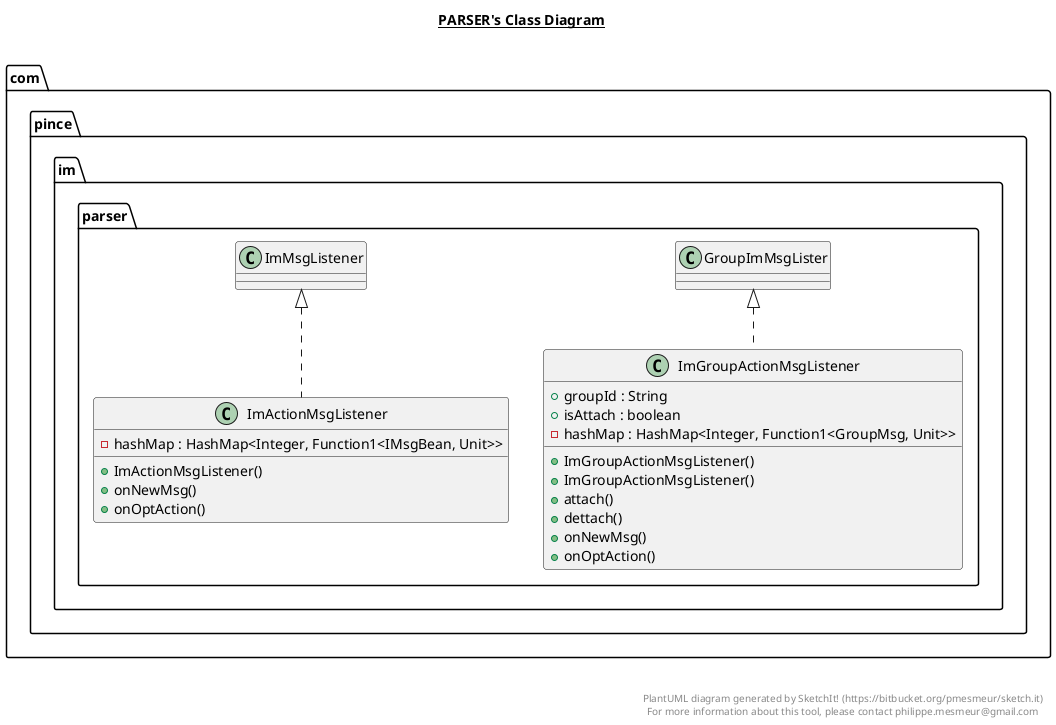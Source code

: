 @startuml

title __PARSER's Class Diagram__\n

  namespace com.pince.im.parser {
    class com.pince.im.parser.ImActionMsgListener {
        - hashMap : HashMap<Integer, Function1<IMsgBean, Unit>>
        + ImActionMsgListener()
        + onNewMsg()
        + onOptAction()
    }
  }
  

  namespace com.pince.im.parser {
    class com.pince.im.parser.ImGroupActionMsgListener {
        + groupId : String
        + isAttach : boolean
        - hashMap : HashMap<Integer, Function1<GroupMsg, Unit>>
        + ImGroupActionMsgListener()
        + ImGroupActionMsgListener()
        + attach()
        + dettach()
        + onNewMsg()
        + onOptAction()
    }
  }
  

  com.pince.im.parser.ImActionMsgListener .up.|> com.pince.im.parser.ImMsgListener
  com.pince.im.parser.ImGroupActionMsgListener .up.|> com.pince.im.parser.GroupImMsgLister


right footer


PlantUML diagram generated by SketchIt! (https://bitbucket.org/pmesmeur/sketch.it)
For more information about this tool, please contact philippe.mesmeur@gmail.com
endfooter

@enduml
